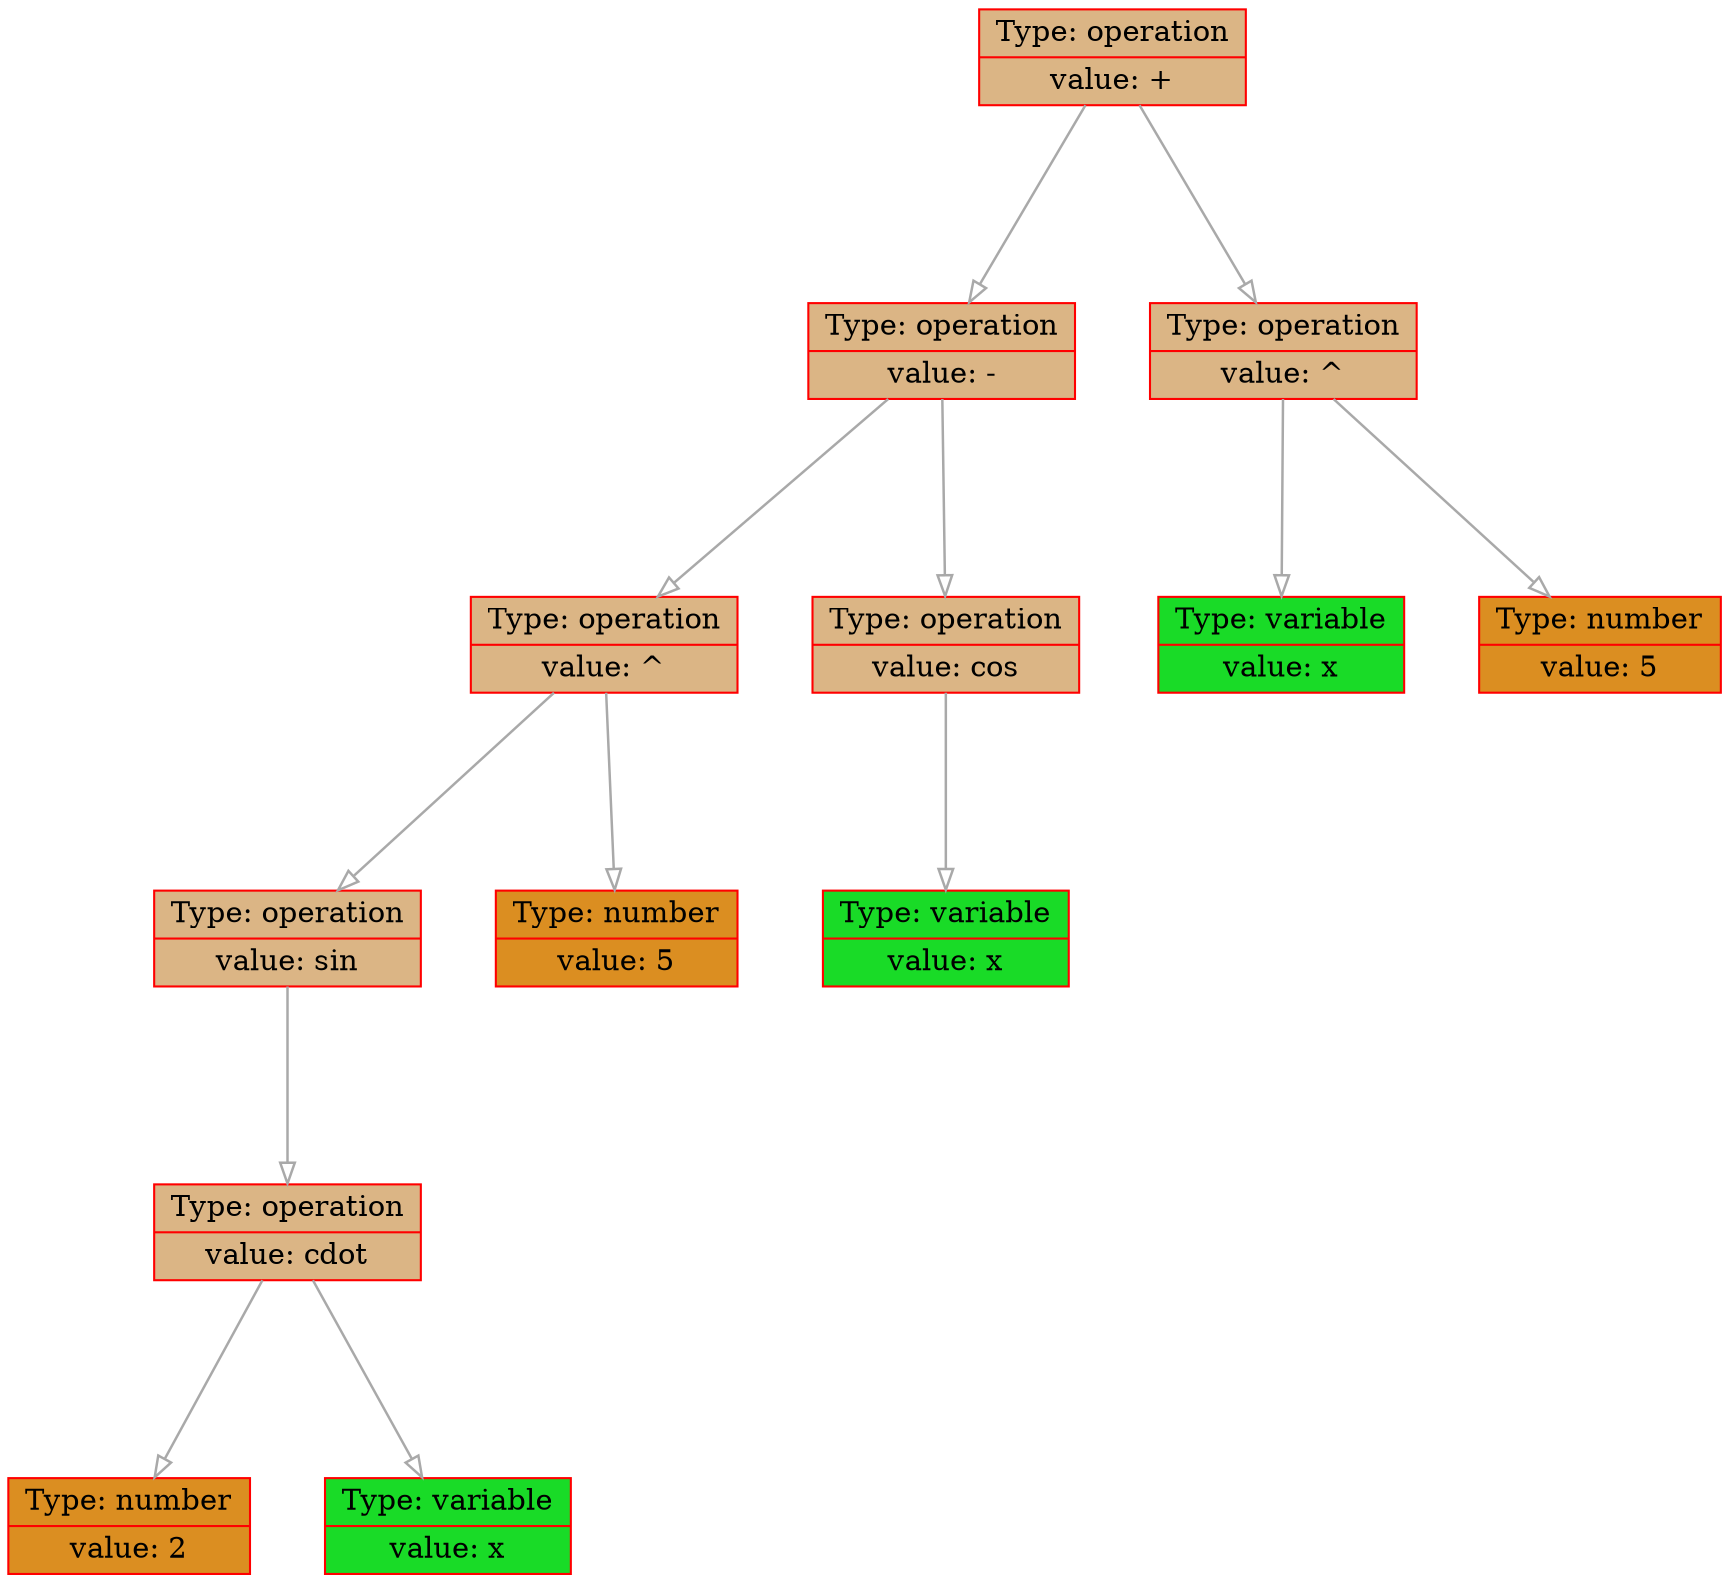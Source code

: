 
    digraph g {
        dpi      = 200;
        fontname = "Comic Sans MS";
        fontsize = 20;
        rankdir   =  TB;
        edge [color = darkgrey, arrowhead = onormal, arrowsize = 1, penwidth = 1.2]
        graph[fillcolor = lightgreen, ranksep = 1.3, nodesep = 0.5,
        style = "rounded, filled",color = green, penwidth = 2]

    Node00000191f31d66d0[shape=record, width=0.2, style="filled", color="red", fillcolor="#DBB585",label=" {Type: operation | value: +}"] 
 
Node00000191f31d6610[shape=record, width=0.2, style="filled", color="red", fillcolor="#DBB585",label=" {Type: operation | value: -}"] 
 
Node00000191f31d1d40[shape=record, width=0.2, style="filled", color="red", fillcolor="#DBB585",label=" {Type: operation | value: ^}"] 
 
Node00000191f31d1ce0[shape=record, width=0.2, style="filled", color="red", fillcolor="#DBB585",label=" {Type: operation | value: \sin}"] 
 
Node00000191f31d1cb0[shape=record, width=0.2, style="filled", color="red", fillcolor="#DBB585",label=" {Type: operation | value: \cdot}"] 
 
Node00000191f31d1c50[shape=record, width=0.2, style="filled", color="red", fillcolor="#DB8E21",label=" {Type: number | value: 2}"] 
 
Node00000191f31d1c80[shape=record, width=0.2, style="filled", color="red", fillcolor="#19DB27",label=" {Type: variable | value: x}"] 
 
Node00000191f31d1d10[shape=record, width=0.2, style="filled", color="red", fillcolor="#DB8E21",label=" {Type: number | value: 5}"] 
 
Node00000191f31d1da0[shape=record, width=0.2, style="filled", color="red", fillcolor="#DBB585",label=" {Type: operation | value: \cos}"] 
 
Node00000191f31d1d70[shape=record, width=0.2, style="filled", color="red", fillcolor="#19DB27",label=" {Type: variable | value: x}"] 
 
Node00000191f31d66a0[shape=record, width=0.2, style="filled", color="red", fillcolor="#DBB585",label=" {Type: operation | value: ^}"] 
 
Node00000191f31d6640[shape=record, width=0.2, style="filled", color="red", fillcolor="#19DB27",label=" {Type: variable | value: x}"] 
 
Node00000191f31d6670[shape=record, width=0.2, style="filled", color="red", fillcolor="#DB8E21",label=" {Type: number | value: 5}"] 
 
Node00000191f31d66d0->Node00000191f31d6610
Node00000191f31d6610->Node00000191f31d1d40
Node00000191f31d1d40->Node00000191f31d1ce0
Node00000191f31d1ce0->Node00000191f31d1cb0
Node00000191f31d1cb0->Node00000191f31d1c50
Node00000191f31d1cb0->Node00000191f31d1c80
Node00000191f31d1d40->Node00000191f31d1d10
Node00000191f31d6610->Node00000191f31d1da0
Node00000191f31d1da0->Node00000191f31d1d70
Node00000191f31d66d0->Node00000191f31d66a0
Node00000191f31d66a0->Node00000191f31d6640
Node00000191f31d66a0->Node00000191f31d6670
}
